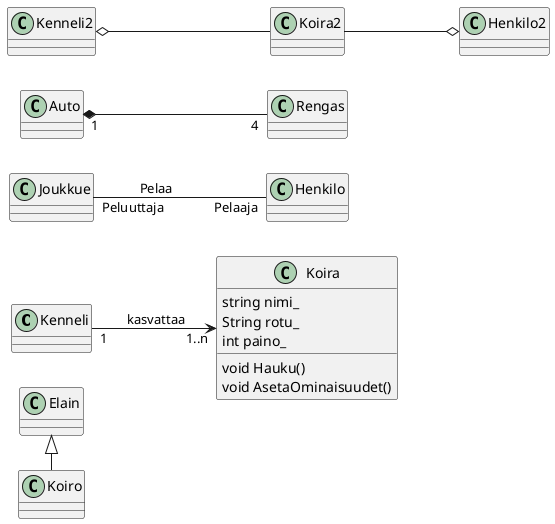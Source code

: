 @startuml
left to right direction

'Ensimmäinen UML
class Kenneli{}
class Koira{
    string nimi_
    String rotu_
    int paino_

    void Hauku()
    void AsetaOminaisuudet()
}
Kenneli "1" --> "1..n" Koira : kasvattaa


'Toinen UML
class Joukkue{}
class Henkilo{}
Joukkue "Peluuttaja" -- "Pelaaja" Henkilo : Pelaa


'Kolmas UML
class Auto{}
class Rengas{}
Auto "1" *-- "4" Rengas


'Neljäs UML
class Kenneli2
class Koira2
class Henkilo2
Kenneli2 o-- Koira2
Koira2 --o Henkilo2


'Viides UML
class Elain
class Koiro
Elain <|- Koiro


@enduml
